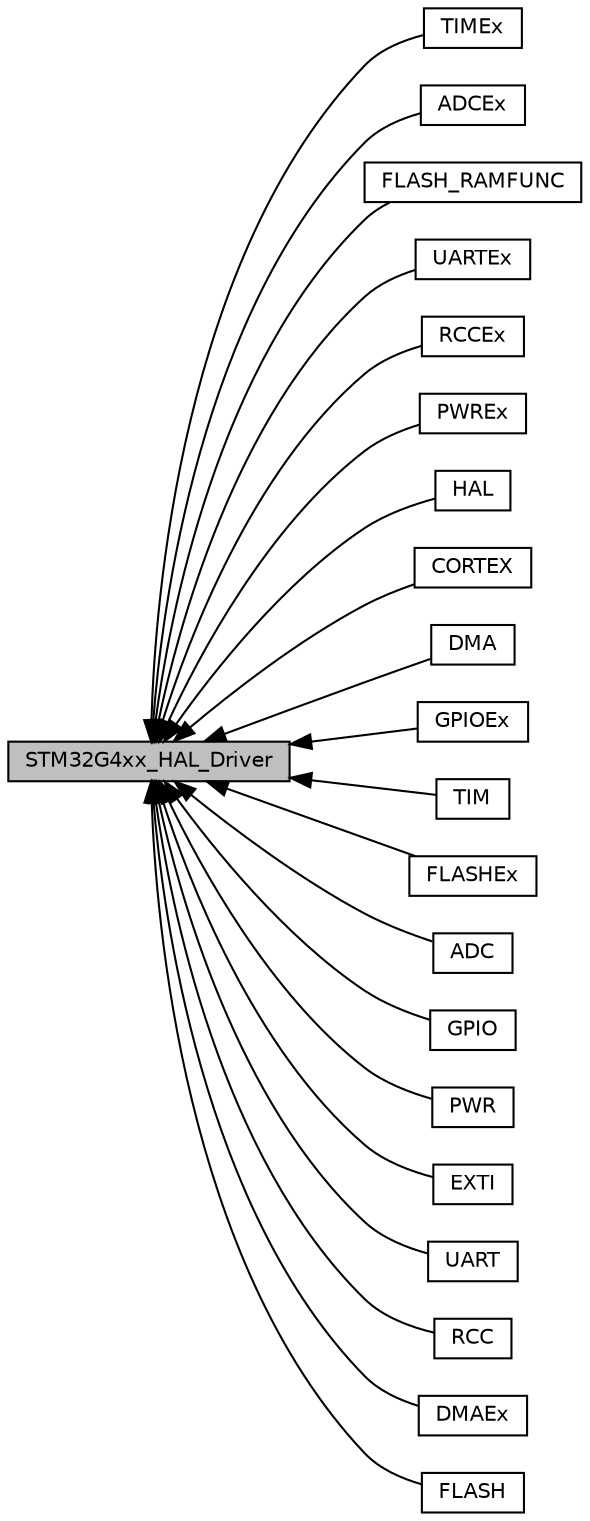 digraph "STM32G4xx_HAL_Driver"
{
  edge [fontname="Helvetica",fontsize="10",labelfontname="Helvetica",labelfontsize="10"];
  node [fontname="Helvetica",fontsize="10",shape=box];
  rankdir=LR;
  Node19 [label="TIMEx",height=0.2,width=0.4,color="black", fillcolor="white", style="filled",URL="$group__TIMEx.html",tooltip="TIM Extended HAL module driver."];
  Node8 [label="ADCEx",height=0.2,width=0.4,color="black", fillcolor="white", style="filled",URL="$group__ADCEx.html",tooltip="ADC Extended HAL module driver."];
  Node13 [label="FLASH_RAMFUNC",height=0.2,width=0.4,color="black", fillcolor="white", style="filled",URL="$group__FLASH__RAMFUNC.html",tooltip="FLASH functions executed from RAM."];
  Node21 [label="UARTEx",height=0.2,width=0.4,color="black", fillcolor="white", style="filled",URL="$group__UARTEx.html",tooltip="UART Extended HAL module driver."];
  Node17 [label="RCCEx",height=0.2,width=0.4,color="black", fillcolor="white", style="filled",URL="$group__RCCEx.html",tooltip="RCC Extended HAL module driver."];
  Node15 [label="PWREx",height=0.2,width=0.4,color="black", fillcolor="white", style="filled",URL="$group__PWREx.html",tooltip="PWR Extended HAL module driver."];
  Node6 [label="HAL",height=0.2,width=0.4,color="black", fillcolor="white", style="filled",URL="$group__HAL.html",tooltip="HAL module driver."];
  Node2 [label="CORTEX",height=0.2,width=0.4,color="black", fillcolor="white", style="filled",URL="$group__CORTEX.html",tooltip="CORTEX HAL module driver."];
  Node9 [label="DMA",height=0.2,width=0.4,color="black", fillcolor="white", style="filled",URL="$group__DMA.html",tooltip="DMA HAL module driver."];
  Node5 [label="GPIOEx",height=0.2,width=0.4,color="black", fillcolor="white", style="filled",URL="$group__GPIOEx.html",tooltip="GPIO Extended HAL module driver."];
  Node18 [label="TIM",height=0.2,width=0.4,color="black", fillcolor="white", style="filled",URL="$group__TIM.html",tooltip="TIM HAL module driver."];
  Node12 [label="FLASHEx",height=0.2,width=0.4,color="black", fillcolor="white", style="filled",URL="$group__FLASHEx.html",tooltip="FLASH Extended HAL module driver."];
  Node7 [label="ADC",height=0.2,width=0.4,color="black", fillcolor="white", style="filled",URL="$group__ADC.html",tooltip="ADC HAL module driver."];
  Node4 [label="GPIO",height=0.2,width=0.4,color="black", fillcolor="white", style="filled",URL="$group__GPIO.html",tooltip="GPIO HAL module driver."];
  Node14 [label="PWR",height=0.2,width=0.4,color="black", fillcolor="white", style="filled",URL="$group__PWR.html",tooltip="PWR HAL module driver."];
  Node3 [label="EXTI",height=0.2,width=0.4,color="black", fillcolor="white", style="filled",URL="$group__EXTI.html",tooltip="EXTI HAL module driver."];
  Node1 [label="STM32G4xx_HAL_Driver",height=0.2,width=0.4,color="black", fillcolor="grey75", style="filled", fontcolor="black",tooltip=" "];
  Node20 [label="UART",height=0.2,width=0.4,color="black", fillcolor="white", style="filled",URL="$group__UART.html",tooltip="HAL UART module driver."];
  Node16 [label="RCC",height=0.2,width=0.4,color="black", fillcolor="white", style="filled",URL="$group__RCC.html",tooltip="RCC HAL module driver."];
  Node10 [label="DMAEx",height=0.2,width=0.4,color="black", fillcolor="white", style="filled",URL="$group__DMAEx.html",tooltip="DMA Extended HAL module driver."];
  Node11 [label="FLASH",height=0.2,width=0.4,color="black", fillcolor="white", style="filled",URL="$group__FLASH.html",tooltip="FLASH HAL module driver."];
  Node1->Node2 [shape=plaintext, dir="back", style="solid"];
  Node1->Node3 [shape=plaintext, dir="back", style="solid"];
  Node1->Node4 [shape=plaintext, dir="back", style="solid"];
  Node1->Node5 [shape=plaintext, dir="back", style="solid"];
  Node1->Node6 [shape=plaintext, dir="back", style="solid"];
  Node1->Node7 [shape=plaintext, dir="back", style="solid"];
  Node1->Node8 [shape=plaintext, dir="back", style="solid"];
  Node1->Node9 [shape=plaintext, dir="back", style="solid"];
  Node1->Node10 [shape=plaintext, dir="back", style="solid"];
  Node1->Node11 [shape=plaintext, dir="back", style="solid"];
  Node1->Node12 [shape=plaintext, dir="back", style="solid"];
  Node1->Node13 [shape=plaintext, dir="back", style="solid"];
  Node1->Node14 [shape=plaintext, dir="back", style="solid"];
  Node1->Node15 [shape=plaintext, dir="back", style="solid"];
  Node1->Node16 [shape=plaintext, dir="back", style="solid"];
  Node1->Node17 [shape=plaintext, dir="back", style="solid"];
  Node1->Node18 [shape=plaintext, dir="back", style="solid"];
  Node1->Node19 [shape=plaintext, dir="back", style="solid"];
  Node1->Node20 [shape=plaintext, dir="back", style="solid"];
  Node1->Node21 [shape=plaintext, dir="back", style="solid"];
}
